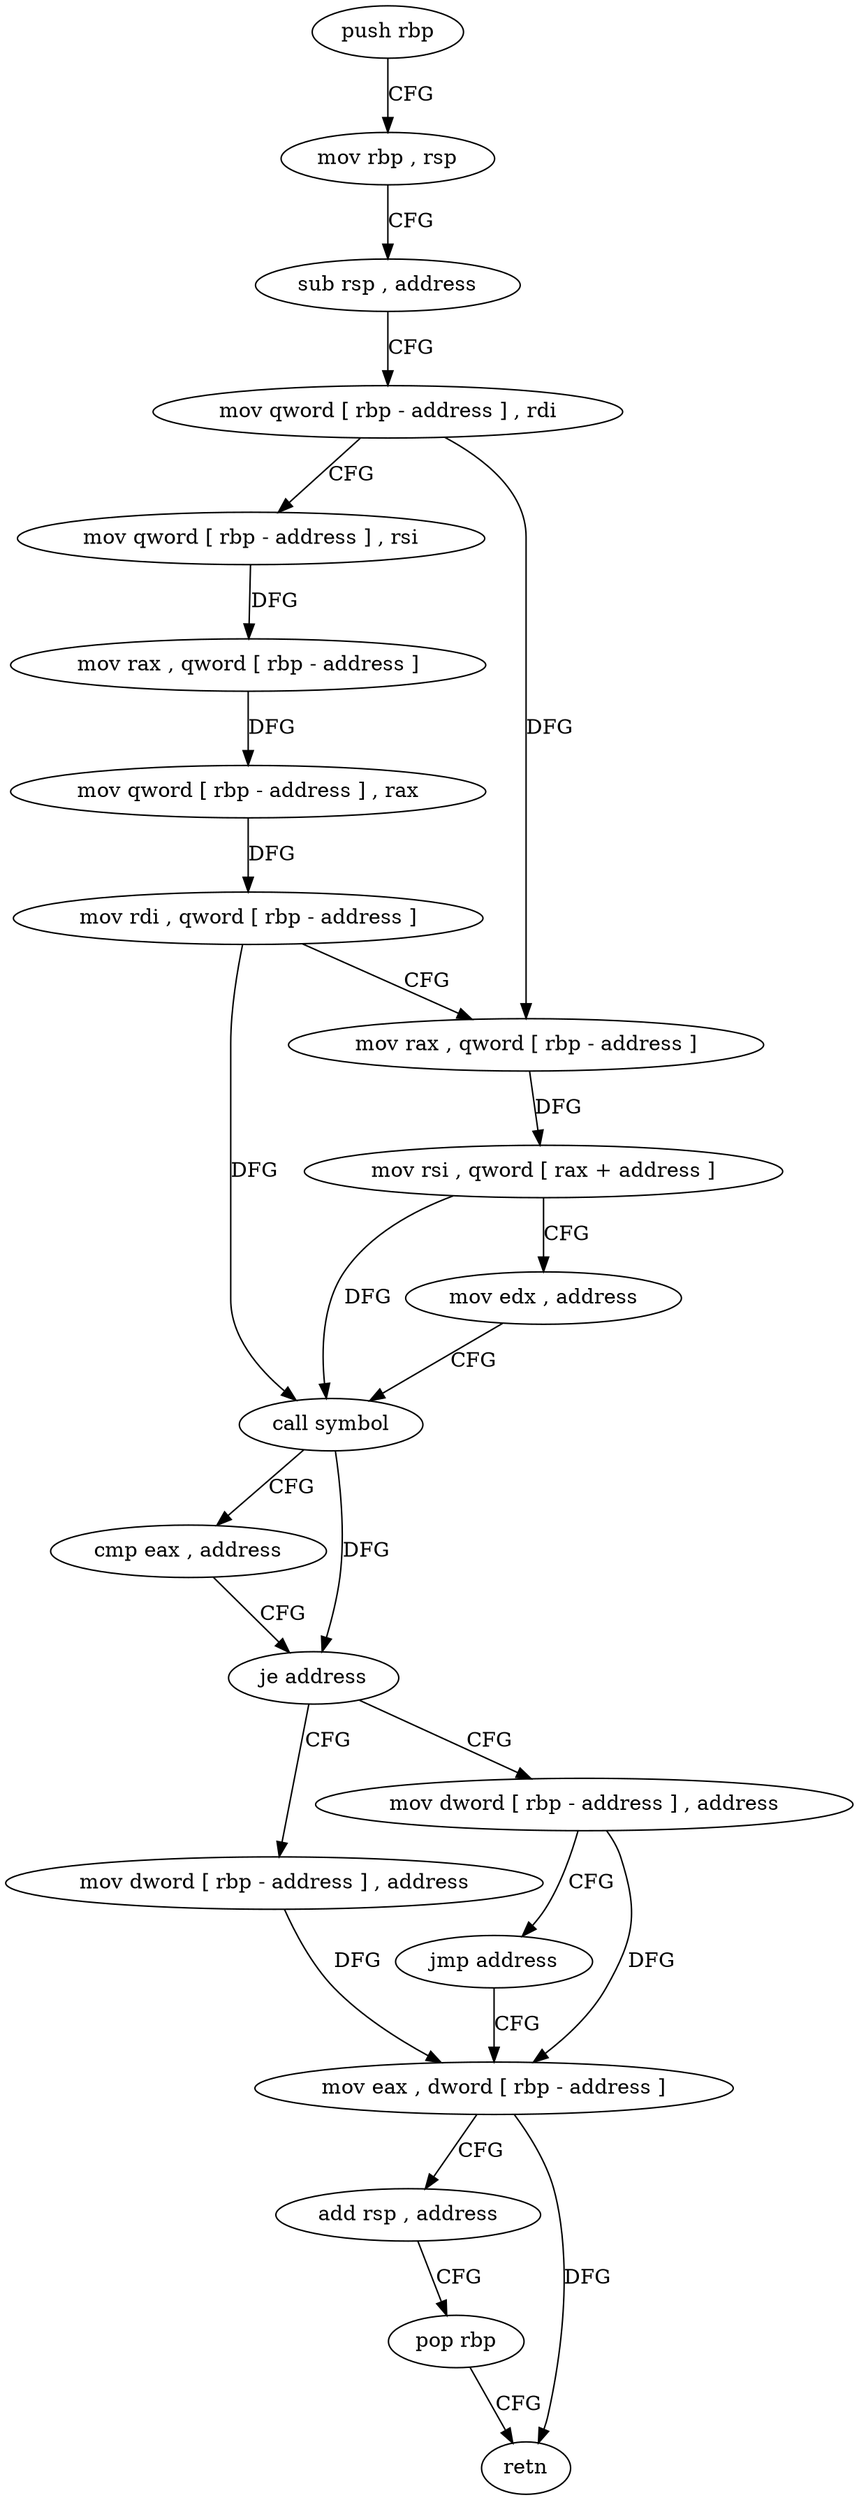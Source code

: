 digraph "func" {
"4213408" [label = "push rbp" ]
"4213409" [label = "mov rbp , rsp" ]
"4213412" [label = "sub rsp , address" ]
"4213416" [label = "mov qword [ rbp - address ] , rdi" ]
"4213420" [label = "mov qword [ rbp - address ] , rsi" ]
"4213424" [label = "mov rax , qword [ rbp - address ]" ]
"4213428" [label = "mov qword [ rbp - address ] , rax" ]
"4213432" [label = "mov rdi , qword [ rbp - address ]" ]
"4213436" [label = "mov rax , qword [ rbp - address ]" ]
"4213440" [label = "mov rsi , qword [ rax + address ]" ]
"4213444" [label = "mov edx , address" ]
"4213449" [label = "call symbol" ]
"4213454" [label = "cmp eax , address" ]
"4213457" [label = "je address" ]
"4213475" [label = "mov dword [ rbp - address ] , address" ]
"4213463" [label = "mov dword [ rbp - address ] , address" ]
"4213482" [label = "mov eax , dword [ rbp - address ]" ]
"4213470" [label = "jmp address" ]
"4213485" [label = "add rsp , address" ]
"4213489" [label = "pop rbp" ]
"4213490" [label = "retn" ]
"4213408" -> "4213409" [ label = "CFG" ]
"4213409" -> "4213412" [ label = "CFG" ]
"4213412" -> "4213416" [ label = "CFG" ]
"4213416" -> "4213420" [ label = "CFG" ]
"4213416" -> "4213436" [ label = "DFG" ]
"4213420" -> "4213424" [ label = "DFG" ]
"4213424" -> "4213428" [ label = "DFG" ]
"4213428" -> "4213432" [ label = "DFG" ]
"4213432" -> "4213436" [ label = "CFG" ]
"4213432" -> "4213449" [ label = "DFG" ]
"4213436" -> "4213440" [ label = "DFG" ]
"4213440" -> "4213444" [ label = "CFG" ]
"4213440" -> "4213449" [ label = "DFG" ]
"4213444" -> "4213449" [ label = "CFG" ]
"4213449" -> "4213454" [ label = "CFG" ]
"4213449" -> "4213457" [ label = "DFG" ]
"4213454" -> "4213457" [ label = "CFG" ]
"4213457" -> "4213475" [ label = "CFG" ]
"4213457" -> "4213463" [ label = "CFG" ]
"4213475" -> "4213482" [ label = "DFG" ]
"4213463" -> "4213470" [ label = "CFG" ]
"4213463" -> "4213482" [ label = "DFG" ]
"4213482" -> "4213485" [ label = "CFG" ]
"4213482" -> "4213490" [ label = "DFG" ]
"4213470" -> "4213482" [ label = "CFG" ]
"4213485" -> "4213489" [ label = "CFG" ]
"4213489" -> "4213490" [ label = "CFG" ]
}
